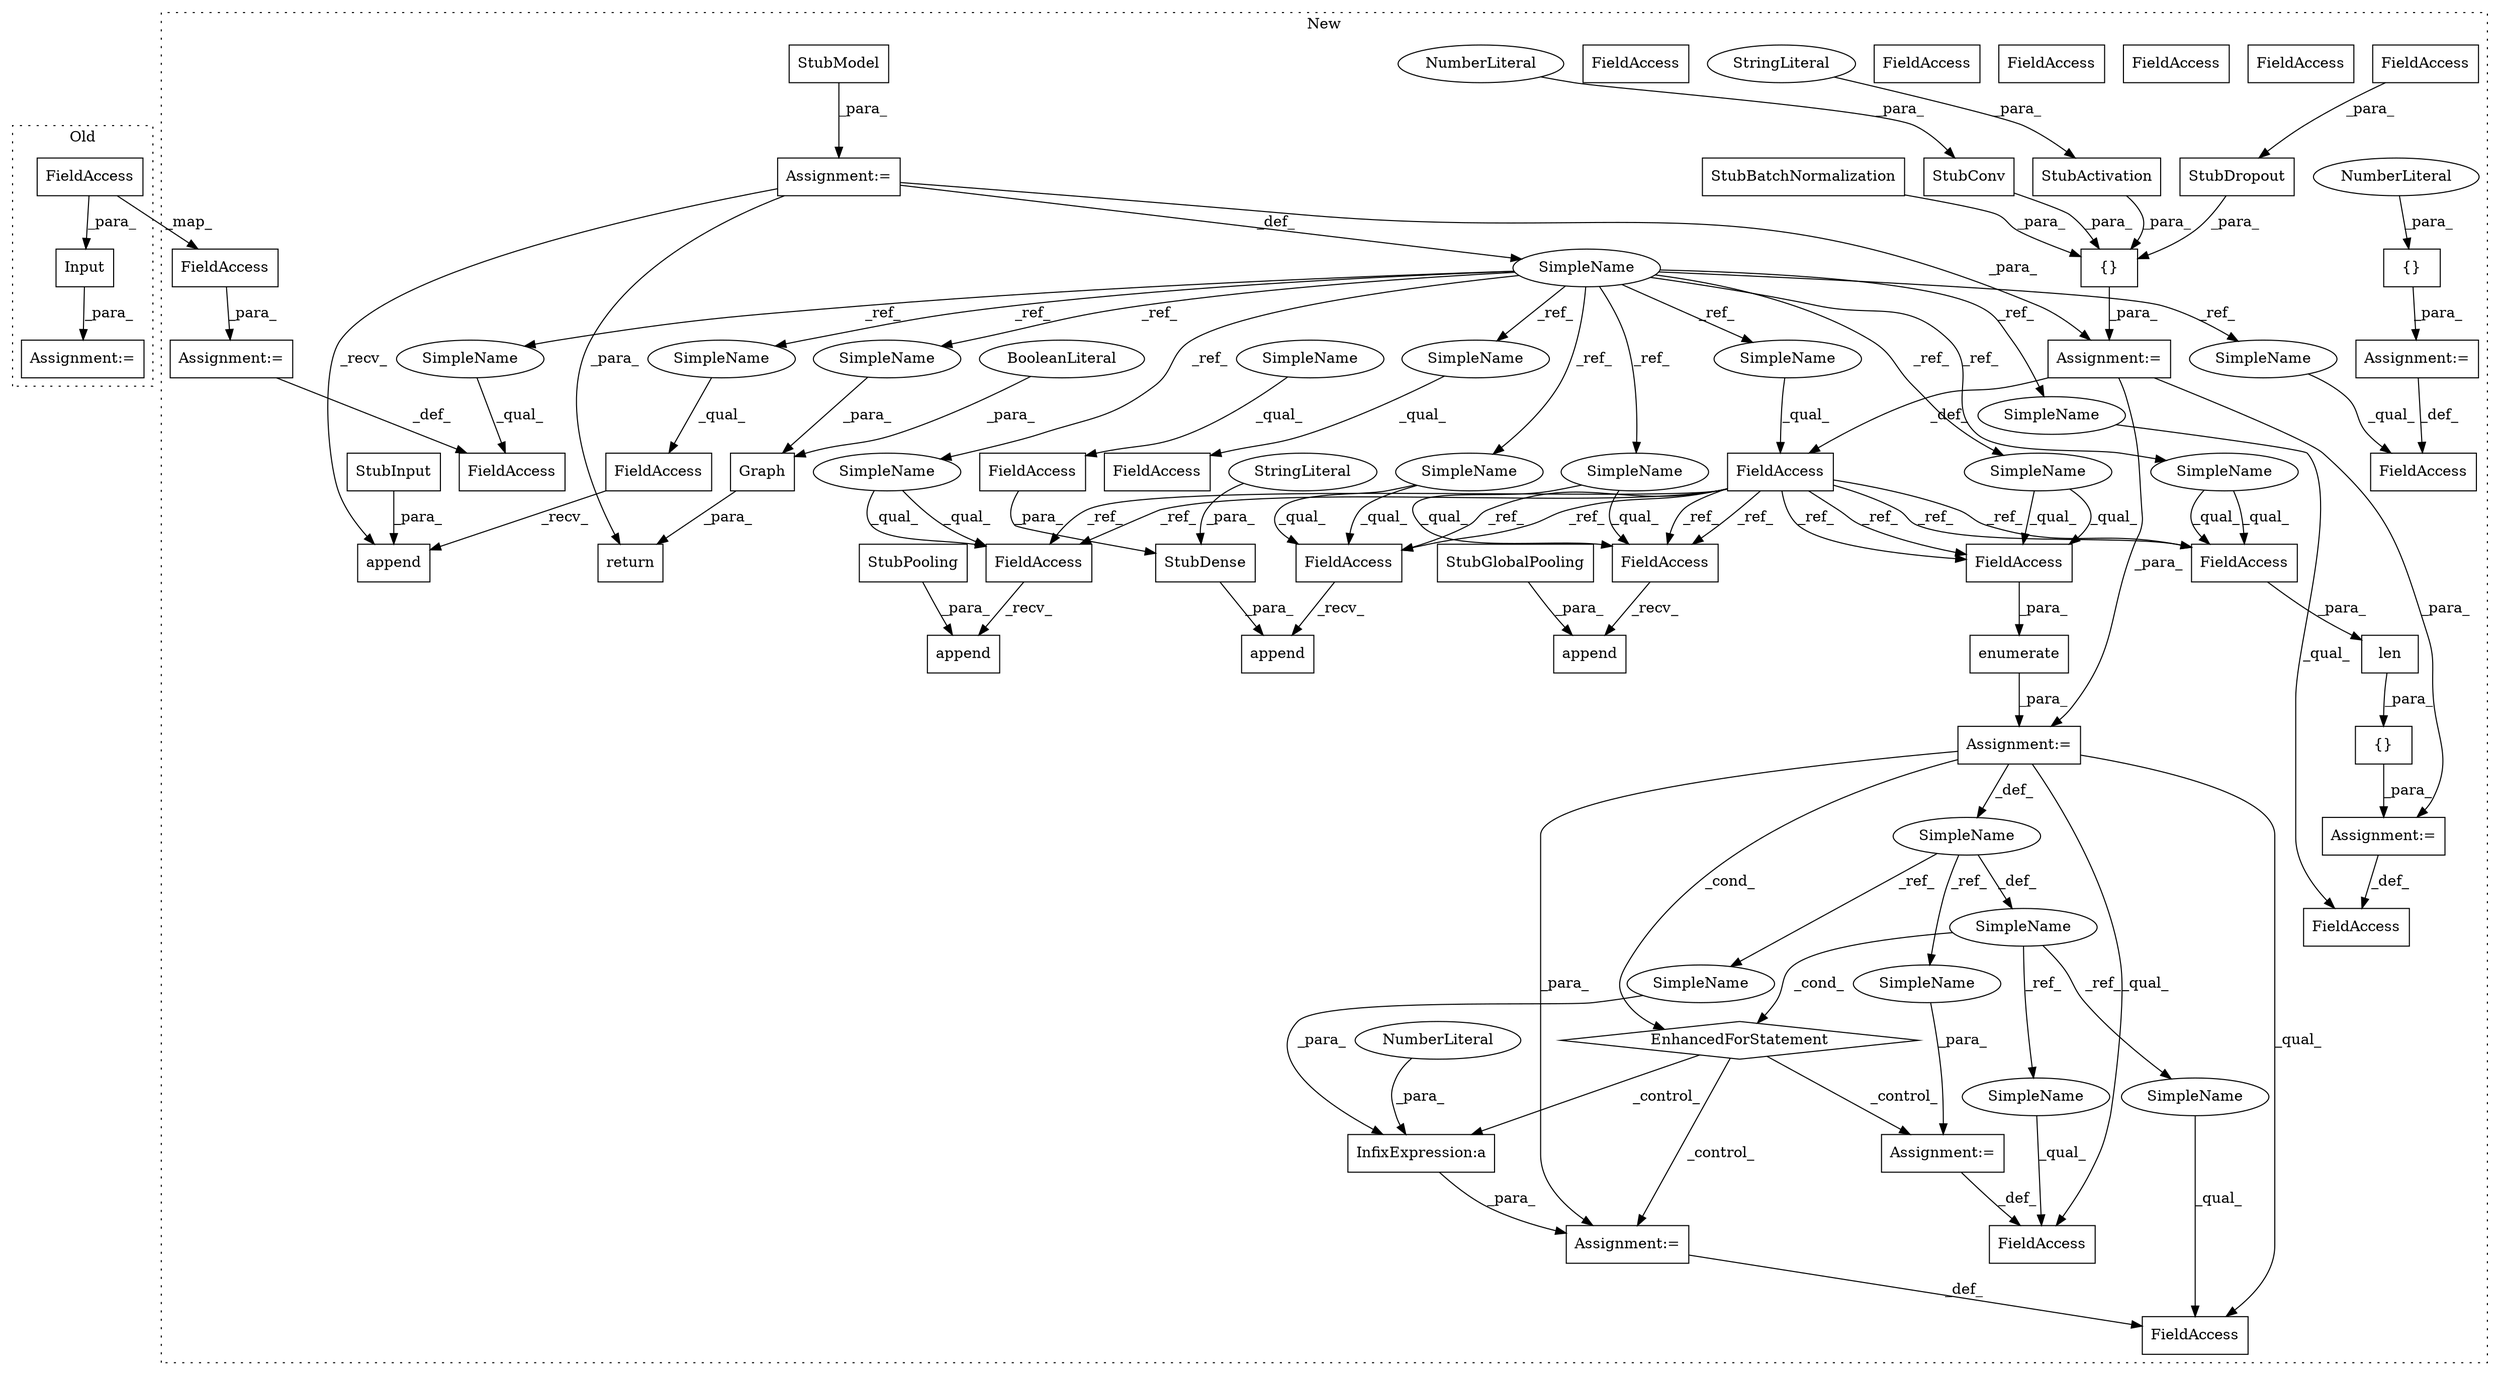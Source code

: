 digraph G {
subgraph cluster0 {
1 [label="Input" a="32" s="2297,2319" l="6,1" shape="box"];
3 [label="Assignment:=" a="7" s="2295" l="2" shape="box"];
54 [label="FieldAccess" a="22" s="2303" l="16" shape="box"];
label = "Old";
style="dotted";
}
subgraph cluster1 {
2 [label="StubGlobalPooling" a="32" s="3127,3148" l="18,1" shape="box"];
4 [label="append" a="32" s="3120,3149" l="7,1" shape="box"];
5 [label="{}" a="4" s="2851,2968" l="1,1" shape="box"];
6 [label="InfixExpression:a" a="27" s="3430" l="3" shape="box"];
7 [label="StubConv" a="32" s="2900,2927" l="9,1" shape="box"];
8 [label="{}" a="4" s="3249,3267" l="1,1" shape="box"];
9 [label="NumberLiteral" a="34" s="3433" l="1" shape="ellipse"];
10 [label="NumberLiteral" a="34" s="2921" l="1" shape="ellipse"];
11 [label="SimpleName" a="42" s="3345" l="5" shape="ellipse"];
12 [label="EnhancedForStatement" a="70" s="3274,3376" l="67,2" shape="diamond"];
13 [label="len" a="32" s="3250,3266" l="4,1" shape="box"];
14 [label="StubActivation" a="32" s="2877,2898" l="15,1" shape="box"];
15 [label="FieldAccess" a="22" s="3107" l="12" shape="box"];
16 [label="FieldAccess" a="22" s="3411" l="12" shape="box"];
17 [label="FieldAccess" a="22" s="3386" l="11" shape="box"];
18 [label="FieldAccess" a="22" s="2828" l="12" shape="box"];
19 [label="SimpleName" a="42" s="2609" l="5" shape="ellipse"];
20 [label="FieldAccess" a="22" s="2672" l="12" shape="box"];
21 [label="{}" a="4" s="2694,2696" l="1,1" shape="box"];
22 [label="NumberLiteral" a="34" s="2695" l="1" shape="ellipse"];
23 [label="Graph" a="32" s="3454,3471" l="6,1" shape="box"];
24 [label="FieldAccess" a="22" s="3363" l="12" shape="box"];
25 [label="FieldAccess" a="22" s="2703" l="12" shape="box"];
26 [label="FieldAccess" a="22" s="2632" l="17" shape="box"];
27 [label="FieldAccess" a="22" s="3156" l="12" shape="box"];
28 [label="FieldAccess" a="22" s="3254" l="12" shape="box"];
29 [label="FieldAccess" a="22" s="3218" l="13" shape="box"];
30 [label="StubModel" a="32" s="2615" l="11" shape="box"];
31 [label="FieldAccess" a="22" s="2828" l="12" shape="box"];
32 [label="FieldAccess" a="22" s="3049" l="12" shape="box"];
33 [label="StubBatchNormalization" a="32" s="2852" l="24" shape="box"];
34 [label="BooleanLiteral" a="9" s="3466" l="5" shape="ellipse"];
35 [label="StubDropout" a="32" s="2929,2967" l="12,1" shape="box"];
36 [label="FieldAccess" a="22" s="2941" l="26" shape="box"];
37 [label="enumerate" a="32" s="3353,3375" l="10,1" shape="box"];
38 [label="SimpleName" a="42" s="3331" l="5" shape="ellipse"];
39 [label="Assignment:=" a="7" s="3397" l="1" shape="box"];
40 [label="Assignment:=" a="7" s="3231" l="1" shape="box"];
41 [label="Assignment:=" a="7" s="2614" l="1" shape="box"];
42 [label="Assignment:=" a="7" s="2684" l="1" shape="box"];
43 [label="Assignment:=" a="7" s="2649" l="1" shape="box"];
44 [label="Assignment:=" a="7" s="3423" l="1" shape="box"];
45 [label="Assignment:=" a="7" s="2840" l="2" shape="box"];
46 [label="Assignment:=" a="7" s="3274,3376" l="67,2" shape="box"];
47 [label="StringLiteral" a="45" s="2892" l="6" shape="ellipse"];
48 [label="append" a="32" s="3062,3086" l="7,1" shape="box"];
49 [label="StubPooling" a="32" s="3069,3085" l="12,1" shape="box"];
50 [label="append" a="32" s="3169,3211" l="7,1" shape="box"];
51 [label="StubDense" a="32" s="3176,3210" l="10,1" shape="box"];
52 [label="FieldAccess" a="22" s="3186" l="14" shape="box"];
53 [label="FieldAccess" a="22" s="2650" l="16" shape="box"];
55 [label="StringLiteral" a="45" s="3201" l="9" shape="ellipse"];
56 [label="append" a="32" s="2716,2734" l="7,1" shape="box"];
57 [label="StubInput" a="32" s="2723" l="11" shape="box"];
58 [label="return" a="41" s="3447" l="7" shape="box"];
59 [label="SimpleName" a="42" s="3186" l="4" shape="ellipse"];
60 [label="SimpleName" a="42" s="3398" l="5" shape="ellipse"];
61 [label="SimpleName" a="42" s="3425" l="5" shape="ellipse"];
62 [label="SimpleName" a="42" s="3411" l="5" shape="ellipse"];
63 [label="SimpleName" a="42" s="3386" l="5" shape="ellipse"];
64 [label="SimpleName" a="42" s="2703" l="5" shape="ellipse"];
65 [label="SimpleName" a="42" s="3254" l="5" shape="ellipse"];
66 [label="SimpleName" a="42" s="2828" l="5" shape="ellipse"];
67 [label="SimpleName" a="42" s="2828" l="5" shape="ellipse"];
68 [label="SimpleName" a="42" s="3363" l="5" shape="ellipse"];
69 [label="SimpleName" a="42" s="3218" l="5" shape="ellipse"];
70 [label="SimpleName" a="42" s="3049" l="5" shape="ellipse"];
71 [label="SimpleName" a="42" s="2632" l="5" shape="ellipse"];
72 [label="SimpleName" a="42" s="3460" l="5" shape="ellipse"];
73 [label="SimpleName" a="42" s="3107" l="5" shape="ellipse"];
74 [label="SimpleName" a="42" s="3156" l="5" shape="ellipse"];
75 [label="SimpleName" a="42" s="2672" l="5" shape="ellipse"];
76 [label="FieldAccess" a="22" s="3363" l="12" shape="box"];
77 [label="FieldAccess" a="22" s="3107" l="12" shape="box"];
78 [label="FieldAccess" a="22" s="3156" l="12" shape="box"];
79 [label="FieldAccess" a="22" s="3049" l="12" shape="box"];
80 [label="FieldAccess" a="22" s="3254" l="12" shape="box"];
label = "New";
style="dotted";
}
1 -> 3 [label="_para_"];
2 -> 4 [label="_para_"];
5 -> 45 [label="_para_"];
6 -> 44 [label="_para_"];
7 -> 5 [label="_para_"];
8 -> 40 [label="_para_"];
9 -> 6 [label="_para_"];
10 -> 7 [label="_para_"];
11 -> 63 [label="_ref_"];
11 -> 12 [label="_cond_"];
11 -> 62 [label="_ref_"];
12 -> 44 [label="_control_"];
12 -> 39 [label="_control_"];
12 -> 6 [label="_control_"];
13 -> 8 [label="_para_"];
14 -> 5 [label="_para_"];
18 -> 79 [label="_ref_"];
18 -> 80 [label="_ref_"];
18 -> 78 [label="_ref_"];
18 -> 76 [label="_ref_"];
18 -> 78 [label="_ref_"];
18 -> 80 [label="_ref_"];
18 -> 77 [label="_ref_"];
18 -> 79 [label="_ref_"];
18 -> 77 [label="_ref_"];
18 -> 76 [label="_ref_"];
19 -> 71 [label="_ref_"];
19 -> 75 [label="_ref_"];
19 -> 64 [label="_ref_"];
19 -> 69 [label="_ref_"];
19 -> 65 [label="_ref_"];
19 -> 67 [label="_ref_"];
19 -> 66 [label="_ref_"];
19 -> 74 [label="_ref_"];
19 -> 68 [label="_ref_"];
19 -> 73 [label="_ref_"];
19 -> 72 [label="_ref_"];
19 -> 70 [label="_ref_"];
21 -> 42 [label="_para_"];
22 -> 21 [label="_para_"];
23 -> 58 [label="_para_"];
25 -> 56 [label="_recv_"];
30 -> 41 [label="_para_"];
33 -> 5 [label="_para_"];
34 -> 23 [label="_para_"];
35 -> 5 [label="_para_"];
36 -> 35 [label="_para_"];
37 -> 46 [label="_para_"];
38 -> 60 [label="_ref_"];
38 -> 61 [label="_ref_"];
38 -> 11 [label="_def_"];
39 -> 17 [label="_def_"];
40 -> 29 [label="_def_"];
41 -> 58 [label="_para_"];
41 -> 45 [label="_para_"];
41 -> 19 [label="_def_"];
41 -> 56 [label="_recv_"];
42 -> 20 [label="_def_"];
43 -> 26 [label="_def_"];
44 -> 16 [label="_def_"];
45 -> 18 [label="_def_"];
45 -> 40 [label="_para_"];
45 -> 46 [label="_para_"];
46 -> 16 [label="_qual_"];
46 -> 12 [label="_cond_"];
46 -> 44 [label="_para_"];
46 -> 38 [label="_def_"];
46 -> 17 [label="_qual_"];
47 -> 14 [label="_para_"];
49 -> 48 [label="_para_"];
51 -> 50 [label="_para_"];
52 -> 51 [label="_para_"];
53 -> 43 [label="_para_"];
54 -> 53 [label="_map_"];
54 -> 1 [label="_para_"];
55 -> 51 [label="_para_"];
57 -> 56 [label="_para_"];
59 -> 52 [label="_qual_"];
60 -> 39 [label="_para_"];
61 -> 6 [label="_para_"];
62 -> 16 [label="_qual_"];
63 -> 17 [label="_qual_"];
64 -> 25 [label="_qual_"];
65 -> 80 [label="_qual_"];
65 -> 80 [label="_qual_"];
66 -> 31 [label="_qual_"];
67 -> 18 [label="_qual_"];
68 -> 76 [label="_qual_"];
68 -> 76 [label="_qual_"];
69 -> 29 [label="_qual_"];
70 -> 79 [label="_qual_"];
70 -> 79 [label="_qual_"];
71 -> 26 [label="_qual_"];
72 -> 23 [label="_para_"];
73 -> 77 [label="_qual_"];
73 -> 77 [label="_qual_"];
74 -> 78 [label="_qual_"];
74 -> 78 [label="_qual_"];
75 -> 20 [label="_qual_"];
76 -> 37 [label="_para_"];
77 -> 4 [label="_recv_"];
78 -> 50 [label="_recv_"];
79 -> 48 [label="_recv_"];
80 -> 13 [label="_para_"];
}